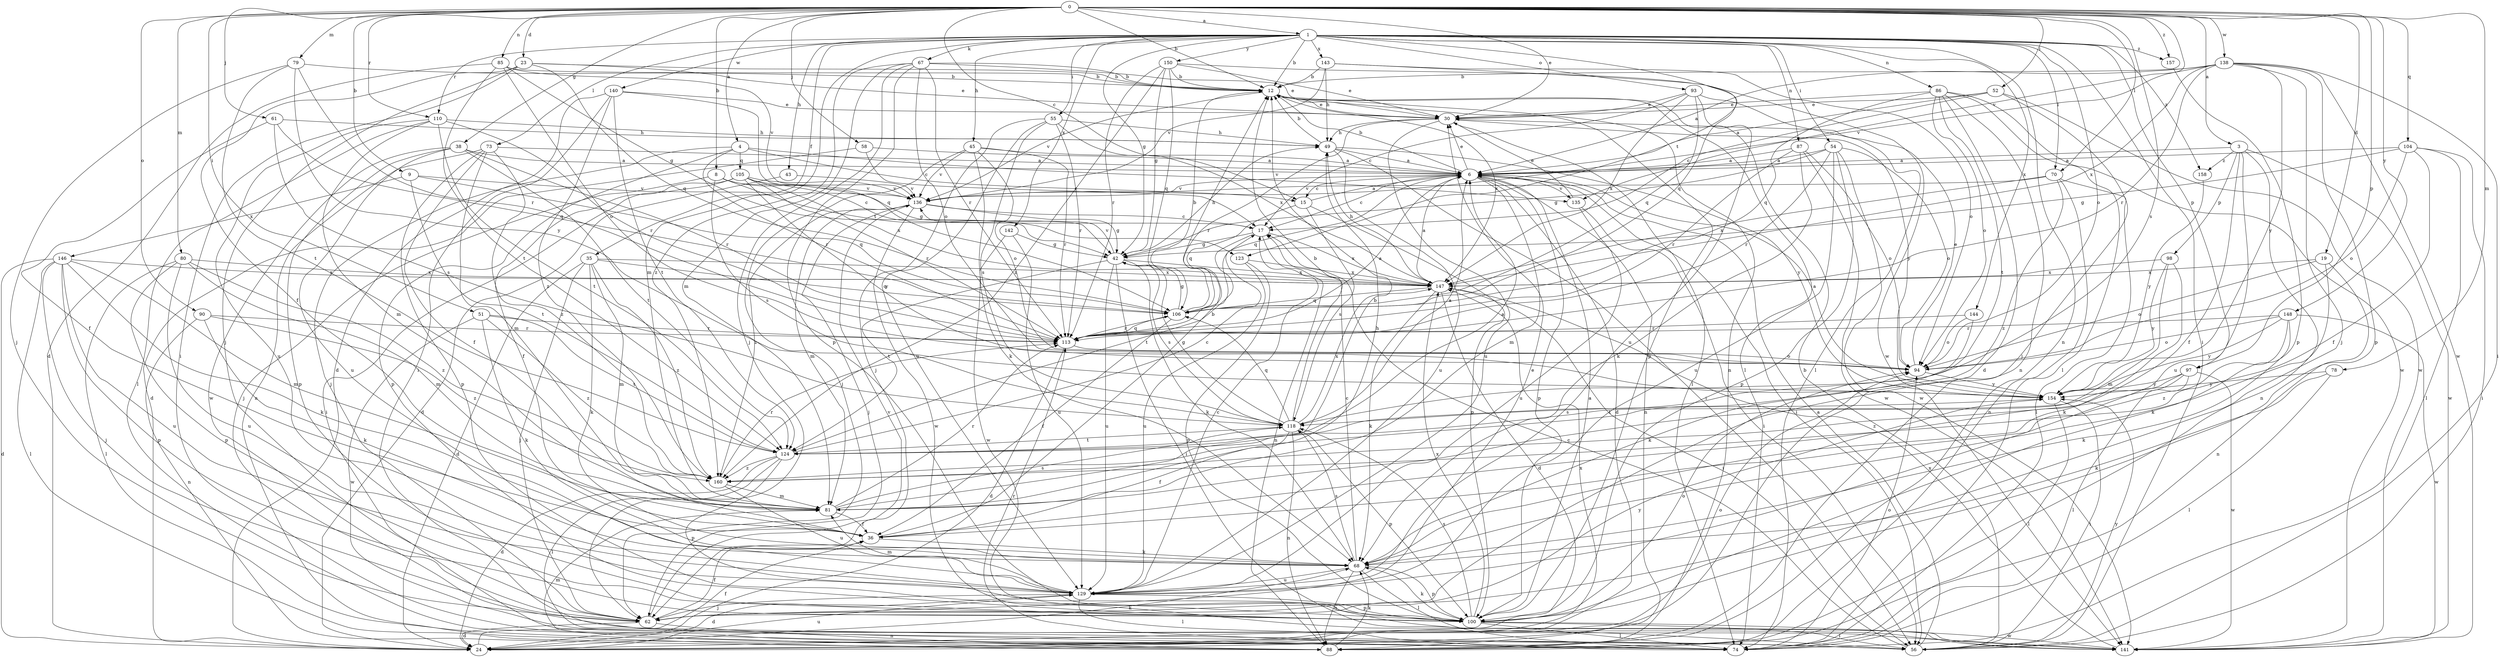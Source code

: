 strict digraph  {
0;
1;
3;
4;
6;
8;
9;
12;
15;
17;
19;
23;
24;
30;
35;
36;
38;
42;
43;
45;
49;
51;
52;
54;
55;
56;
58;
61;
62;
67;
68;
70;
73;
74;
78;
79;
80;
81;
85;
86;
87;
88;
90;
93;
94;
97;
98;
100;
104;
105;
106;
110;
113;
118;
123;
124;
129;
135;
136;
138;
140;
141;
142;
143;
144;
146;
147;
148;
150;
154;
157;
158;
160;
0 -> 1  [label=a];
0 -> 3  [label=a];
0 -> 4  [label=a];
0 -> 8  [label=b];
0 -> 9  [label=b];
0 -> 12  [label=b];
0 -> 15  [label=c];
0 -> 19  [label=d];
0 -> 23  [label=d];
0 -> 30  [label=e];
0 -> 38  [label=g];
0 -> 51  [label=i];
0 -> 52  [label=i];
0 -> 58  [label=j];
0 -> 61  [label=j];
0 -> 70  [label=l];
0 -> 78  [label=m];
0 -> 79  [label=m];
0 -> 80  [label=m];
0 -> 85  [label=n];
0 -> 90  [label=o];
0 -> 97  [label=p];
0 -> 104  [label=q];
0 -> 110  [label=r];
0 -> 118  [label=s];
0 -> 135  [label=v];
0 -> 138  [label=w];
0 -> 148  [label=y];
0 -> 157  [label=z];
1 -> 12  [label=b];
1 -> 35  [label=f];
1 -> 42  [label=g];
1 -> 43  [label=h];
1 -> 45  [label=h];
1 -> 54  [label=i];
1 -> 55  [label=i];
1 -> 56  [label=i];
1 -> 67  [label=k];
1 -> 70  [label=l];
1 -> 73  [label=l];
1 -> 81  [label=m];
1 -> 86  [label=n];
1 -> 87  [label=n];
1 -> 88  [label=n];
1 -> 93  [label=o];
1 -> 94  [label=o];
1 -> 97  [label=p];
1 -> 110  [label=r];
1 -> 123  [label=t];
1 -> 140  [label=w];
1 -> 142  [label=x];
1 -> 143  [label=x];
1 -> 144  [label=x];
1 -> 150  [label=y];
1 -> 157  [label=z];
1 -> 158  [label=z];
3 -> 6  [label=a];
3 -> 36  [label=f];
3 -> 88  [label=n];
3 -> 98  [label=p];
3 -> 129  [label=u];
3 -> 141  [label=w];
3 -> 158  [label=z];
4 -> 15  [label=c];
4 -> 62  [label=j];
4 -> 100  [label=p];
4 -> 105  [label=q];
4 -> 113  [label=r];
4 -> 135  [label=v];
6 -> 12  [label=b];
6 -> 15  [label=c];
6 -> 17  [label=c];
6 -> 24  [label=d];
6 -> 30  [label=e];
6 -> 56  [label=i];
6 -> 81  [label=m];
6 -> 88  [label=n];
6 -> 100  [label=p];
6 -> 106  [label=q];
6 -> 135  [label=v];
6 -> 136  [label=v];
8 -> 17  [label=c];
8 -> 62  [label=j];
8 -> 118  [label=s];
8 -> 123  [label=t];
8 -> 136  [label=v];
9 -> 106  [label=q];
9 -> 124  [label=t];
9 -> 136  [label=v];
9 -> 146  [label=x];
12 -> 30  [label=e];
12 -> 74  [label=l];
12 -> 88  [label=n];
12 -> 100  [label=p];
12 -> 136  [label=v];
12 -> 147  [label=x];
15 -> 6  [label=a];
15 -> 100  [label=p];
15 -> 106  [label=q];
15 -> 118  [label=s];
17 -> 42  [label=g];
17 -> 88  [label=n];
17 -> 124  [label=t];
17 -> 147  [label=x];
19 -> 68  [label=k];
19 -> 88  [label=n];
19 -> 94  [label=o];
19 -> 147  [label=x];
23 -> 12  [label=b];
23 -> 30  [label=e];
23 -> 36  [label=f];
23 -> 56  [label=i];
23 -> 62  [label=j];
23 -> 106  [label=q];
24 -> 36  [label=f];
24 -> 68  [label=k];
24 -> 94  [label=o];
24 -> 129  [label=u];
24 -> 147  [label=x];
30 -> 49  [label=h];
30 -> 74  [label=l];
30 -> 113  [label=r];
30 -> 129  [label=u];
30 -> 154  [label=y];
35 -> 24  [label=d];
35 -> 62  [label=j];
35 -> 68  [label=k];
35 -> 81  [label=m];
35 -> 106  [label=q];
35 -> 147  [label=x];
35 -> 160  [label=z];
36 -> 12  [label=b];
36 -> 68  [label=k];
38 -> 6  [label=a];
38 -> 100  [label=p];
38 -> 113  [label=r];
38 -> 124  [label=t];
38 -> 129  [label=u];
38 -> 141  [label=w];
42 -> 49  [label=h];
42 -> 56  [label=i];
42 -> 68  [label=k];
42 -> 118  [label=s];
42 -> 124  [label=t];
42 -> 129  [label=u];
42 -> 136  [label=v];
42 -> 147  [label=x];
43 -> 24  [label=d];
43 -> 136  [label=v];
45 -> 6  [label=a];
45 -> 62  [label=j];
45 -> 68  [label=k];
45 -> 94  [label=o];
45 -> 113  [label=r];
45 -> 136  [label=v];
49 -> 6  [label=a];
49 -> 12  [label=b];
49 -> 56  [label=i];
49 -> 129  [label=u];
49 -> 154  [label=y];
51 -> 68  [label=k];
51 -> 113  [label=r];
51 -> 124  [label=t];
51 -> 141  [label=w];
51 -> 160  [label=z];
52 -> 6  [label=a];
52 -> 17  [label=c];
52 -> 30  [label=e];
52 -> 62  [label=j];
52 -> 141  [label=w];
54 -> 6  [label=a];
54 -> 42  [label=g];
54 -> 94  [label=o];
54 -> 100  [label=p];
54 -> 113  [label=r];
54 -> 129  [label=u];
54 -> 141  [label=w];
55 -> 49  [label=h];
55 -> 62  [label=j];
55 -> 113  [label=r];
55 -> 118  [label=s];
55 -> 129  [label=u];
55 -> 147  [label=x];
56 -> 6  [label=a];
56 -> 12  [label=b];
56 -> 17  [label=c];
56 -> 154  [label=y];
58 -> 6  [label=a];
58 -> 17  [label=c];
58 -> 24  [label=d];
61 -> 36  [label=f];
61 -> 49  [label=h];
61 -> 106  [label=q];
61 -> 118  [label=s];
62 -> 24  [label=d];
62 -> 30  [label=e];
62 -> 36  [label=f];
62 -> 88  [label=n];
62 -> 136  [label=v];
62 -> 154  [label=y];
67 -> 12  [label=b];
67 -> 30  [label=e];
67 -> 62  [label=j];
67 -> 81  [label=m];
67 -> 94  [label=o];
67 -> 100  [label=p];
67 -> 113  [label=r];
67 -> 160  [label=z];
68 -> 17  [label=c];
68 -> 74  [label=l];
68 -> 88  [label=n];
68 -> 100  [label=p];
68 -> 118  [label=s];
68 -> 129  [label=u];
70 -> 74  [label=l];
70 -> 88  [label=n];
70 -> 136  [label=v];
70 -> 147  [label=x];
70 -> 160  [label=z];
73 -> 6  [label=a];
73 -> 36  [label=f];
73 -> 81  [label=m];
73 -> 88  [label=n];
73 -> 100  [label=p];
73 -> 160  [label=z];
74 -> 94  [label=o];
74 -> 113  [label=r];
78 -> 68  [label=k];
78 -> 74  [label=l];
78 -> 154  [label=y];
79 -> 12  [label=b];
79 -> 62  [label=j];
79 -> 113  [label=r];
79 -> 124  [label=t];
79 -> 154  [label=y];
80 -> 74  [label=l];
80 -> 81  [label=m];
80 -> 100  [label=p];
80 -> 129  [label=u];
80 -> 147  [label=x];
80 -> 160  [label=z];
81 -> 12  [label=b];
81 -> 36  [label=f];
81 -> 49  [label=h];
81 -> 113  [label=r];
81 -> 118  [label=s];
85 -> 12  [label=b];
85 -> 24  [label=d];
85 -> 42  [label=g];
85 -> 94  [label=o];
85 -> 124  [label=t];
85 -> 136  [label=v];
86 -> 24  [label=d];
86 -> 30  [label=e];
86 -> 74  [label=l];
86 -> 88  [label=n];
86 -> 94  [label=o];
86 -> 106  [label=q];
86 -> 124  [label=t];
86 -> 141  [label=w];
87 -> 6  [label=a];
87 -> 68  [label=k];
87 -> 94  [label=o];
87 -> 113  [label=r];
87 -> 141  [label=w];
88 -> 68  [label=k];
88 -> 81  [label=m];
90 -> 68  [label=k];
90 -> 88  [label=n];
90 -> 113  [label=r];
90 -> 160  [label=z];
93 -> 17  [label=c];
93 -> 30  [label=e];
93 -> 74  [label=l];
93 -> 106  [label=q];
93 -> 129  [label=u];
93 -> 147  [label=x];
94 -> 30  [label=e];
94 -> 154  [label=y];
97 -> 74  [label=l];
97 -> 124  [label=t];
97 -> 141  [label=w];
97 -> 154  [label=y];
97 -> 160  [label=z];
98 -> 68  [label=k];
98 -> 81  [label=m];
98 -> 147  [label=x];
98 -> 154  [label=y];
100 -> 6  [label=a];
100 -> 56  [label=i];
100 -> 68  [label=k];
100 -> 74  [label=l];
100 -> 94  [label=o];
100 -> 118  [label=s];
100 -> 141  [label=w];
100 -> 147  [label=x];
104 -> 6  [label=a];
104 -> 36  [label=f];
104 -> 42  [label=g];
104 -> 56  [label=i];
104 -> 74  [label=l];
104 -> 94  [label=o];
105 -> 36  [label=f];
105 -> 42  [label=g];
105 -> 56  [label=i];
105 -> 113  [label=r];
105 -> 136  [label=v];
105 -> 147  [label=x];
105 -> 154  [label=y];
106 -> 12  [label=b];
106 -> 36  [label=f];
106 -> 42  [label=g];
106 -> 113  [label=r];
110 -> 49  [label=h];
110 -> 74  [label=l];
110 -> 81  [label=m];
110 -> 113  [label=r];
110 -> 124  [label=t];
110 -> 129  [label=u];
113 -> 6  [label=a];
113 -> 24  [label=d];
113 -> 94  [label=o];
113 -> 106  [label=q];
118 -> 6  [label=a];
118 -> 12  [label=b];
118 -> 36  [label=f];
118 -> 42  [label=g];
118 -> 88  [label=n];
118 -> 100  [label=p];
118 -> 106  [label=q];
118 -> 124  [label=t];
118 -> 147  [label=x];
123 -> 100  [label=p];
123 -> 129  [label=u];
123 -> 147  [label=x];
124 -> 6  [label=a];
124 -> 17  [label=c];
124 -> 24  [label=d];
124 -> 74  [label=l];
124 -> 100  [label=p];
124 -> 160  [label=z];
129 -> 17  [label=c];
129 -> 24  [label=d];
129 -> 62  [label=j];
129 -> 74  [label=l];
129 -> 81  [label=m];
129 -> 100  [label=p];
135 -> 30  [label=e];
135 -> 56  [label=i];
135 -> 129  [label=u];
136 -> 17  [label=c];
136 -> 42  [label=g];
136 -> 62  [label=j];
136 -> 81  [label=m];
136 -> 141  [label=w];
136 -> 160  [label=z];
138 -> 6  [label=a];
138 -> 12  [label=b];
138 -> 56  [label=i];
138 -> 62  [label=j];
138 -> 100  [label=p];
138 -> 113  [label=r];
138 -> 136  [label=v];
138 -> 141  [label=w];
138 -> 147  [label=x];
138 -> 154  [label=y];
140 -> 24  [label=d];
140 -> 30  [label=e];
140 -> 56  [label=i];
140 -> 106  [label=q];
140 -> 124  [label=t];
140 -> 160  [label=z];
141 -> 147  [label=x];
142 -> 42  [label=g];
142 -> 129  [label=u];
142 -> 141  [label=w];
143 -> 12  [label=b];
143 -> 49  [label=h];
143 -> 94  [label=o];
143 -> 106  [label=q];
143 -> 136  [label=v];
144 -> 68  [label=k];
144 -> 94  [label=o];
144 -> 113  [label=r];
146 -> 24  [label=d];
146 -> 62  [label=j];
146 -> 68  [label=k];
146 -> 74  [label=l];
146 -> 81  [label=m];
146 -> 100  [label=p];
146 -> 129  [label=u];
146 -> 147  [label=x];
147 -> 6  [label=a];
147 -> 24  [label=d];
147 -> 49  [label=h];
147 -> 56  [label=i];
147 -> 68  [label=k];
147 -> 106  [label=q];
148 -> 68  [label=k];
148 -> 94  [label=o];
148 -> 113  [label=r];
148 -> 141  [label=w];
148 -> 154  [label=y];
148 -> 160  [label=z];
150 -> 12  [label=b];
150 -> 30  [label=e];
150 -> 42  [label=g];
150 -> 106  [label=q];
150 -> 113  [label=r];
150 -> 141  [label=w];
150 -> 160  [label=z];
154 -> 6  [label=a];
154 -> 56  [label=i];
154 -> 74  [label=l];
154 -> 118  [label=s];
157 -> 100  [label=p];
158 -> 154  [label=y];
160 -> 81  [label=m];
160 -> 113  [label=r];
160 -> 129  [label=u];
}
